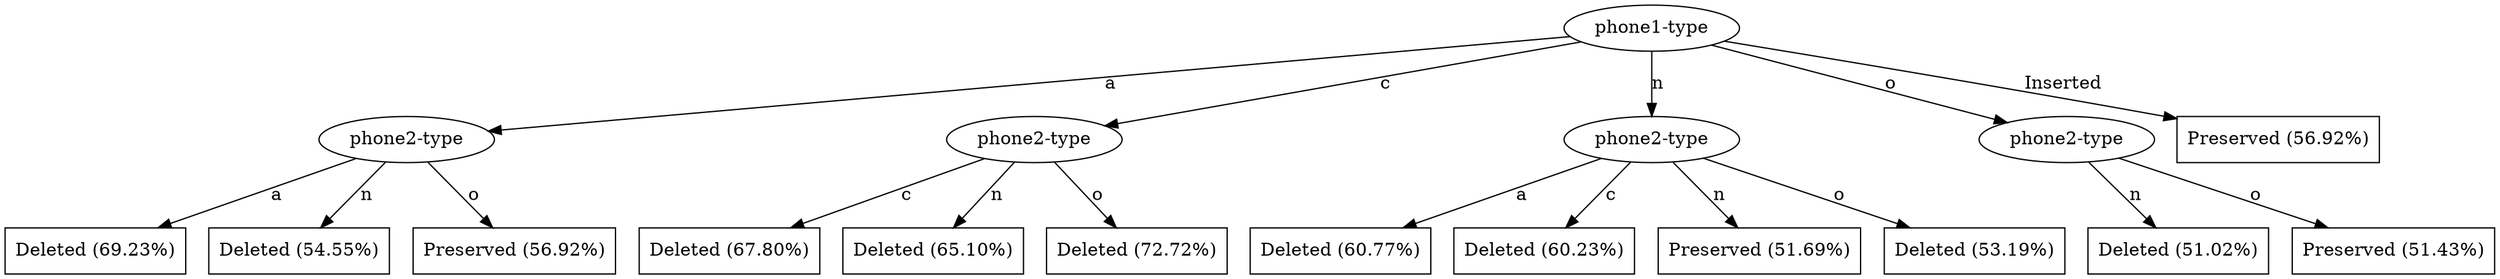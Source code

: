 digraph G {
"bg==" [ shape=ellipse label="phone1-type"]
"bg==" -> "bi0w" [ label="a" ]
"bi0w" [ shape=ellipse label="phone2-type"]
"bi0w" -> "bi0wLTE=" [ label="a" ]
"bi0wLTE=" [ shape=box label="Deleted (69.23%)"]
"bi0w" -> "bi0wLTM=" [ label="n" ]
"bi0wLTM=" [ shape=box label="Deleted (54.55%)"]
"bi0w" -> "bi0wLTQ=" [ label="o" ]
"bi0wLTQ=" [ shape=box label="Preserved (56.92%)"]
"bg==" -> "bi0x" [ label="c" ]
"bi0x" [ shape=ellipse label="phone2-type"]
"bi0x" -> "bi0xLTI=" [ label="c" ]
"bi0xLTI=" [ shape=box label="Deleted (67.80%)"]
"bi0x" -> "bi0xLTM=" [ label="n" ]
"bi0xLTM=" [ shape=box label="Deleted (65.10%)"]
"bi0x" -> "bi0xLTQ=" [ label="o" ]
"bi0xLTQ=" [ shape=box label="Deleted (72.72%)"]
"bg==" -> "bi0y" [ label="n" ]
"bi0y" [ shape=ellipse label="phone2-type"]
"bi0y" -> "bi0yLTE=" [ label="a" ]
"bi0yLTE=" [ shape=box label="Deleted (60.77%)"]
"bi0y" -> "bi0yLTI=" [ label="c" ]
"bi0yLTI=" [ shape=box label="Deleted (60.23%)"]
"bi0y" -> "bi0yLTM=" [ label="n" ]
"bi0yLTM=" [ shape=box label="Preserved (51.69%)"]
"bi0y" -> "bi0yLTQ=" [ label="o" ]
"bi0yLTQ=" [ shape=box label="Deleted (53.19%)"]
"bg==" -> "bi0z" [ label="o" ]
"bi0z" [ shape=ellipse label="phone2-type"]
"bi0z" -> "bi0zLTM=" [ label="n" ]
"bi0zLTM=" [ shape=box label="Deleted (51.02%)"]
"bi0z" -> "bi0zLTQ=" [ label="o" ]
"bi0zLTQ=" [ shape=box label="Preserved (51.43%)"]
"bg==" -> "bi00" [ label="Inserted" ]
"bi00" [ shape=box label="Preserved (56.92%)"]
}
